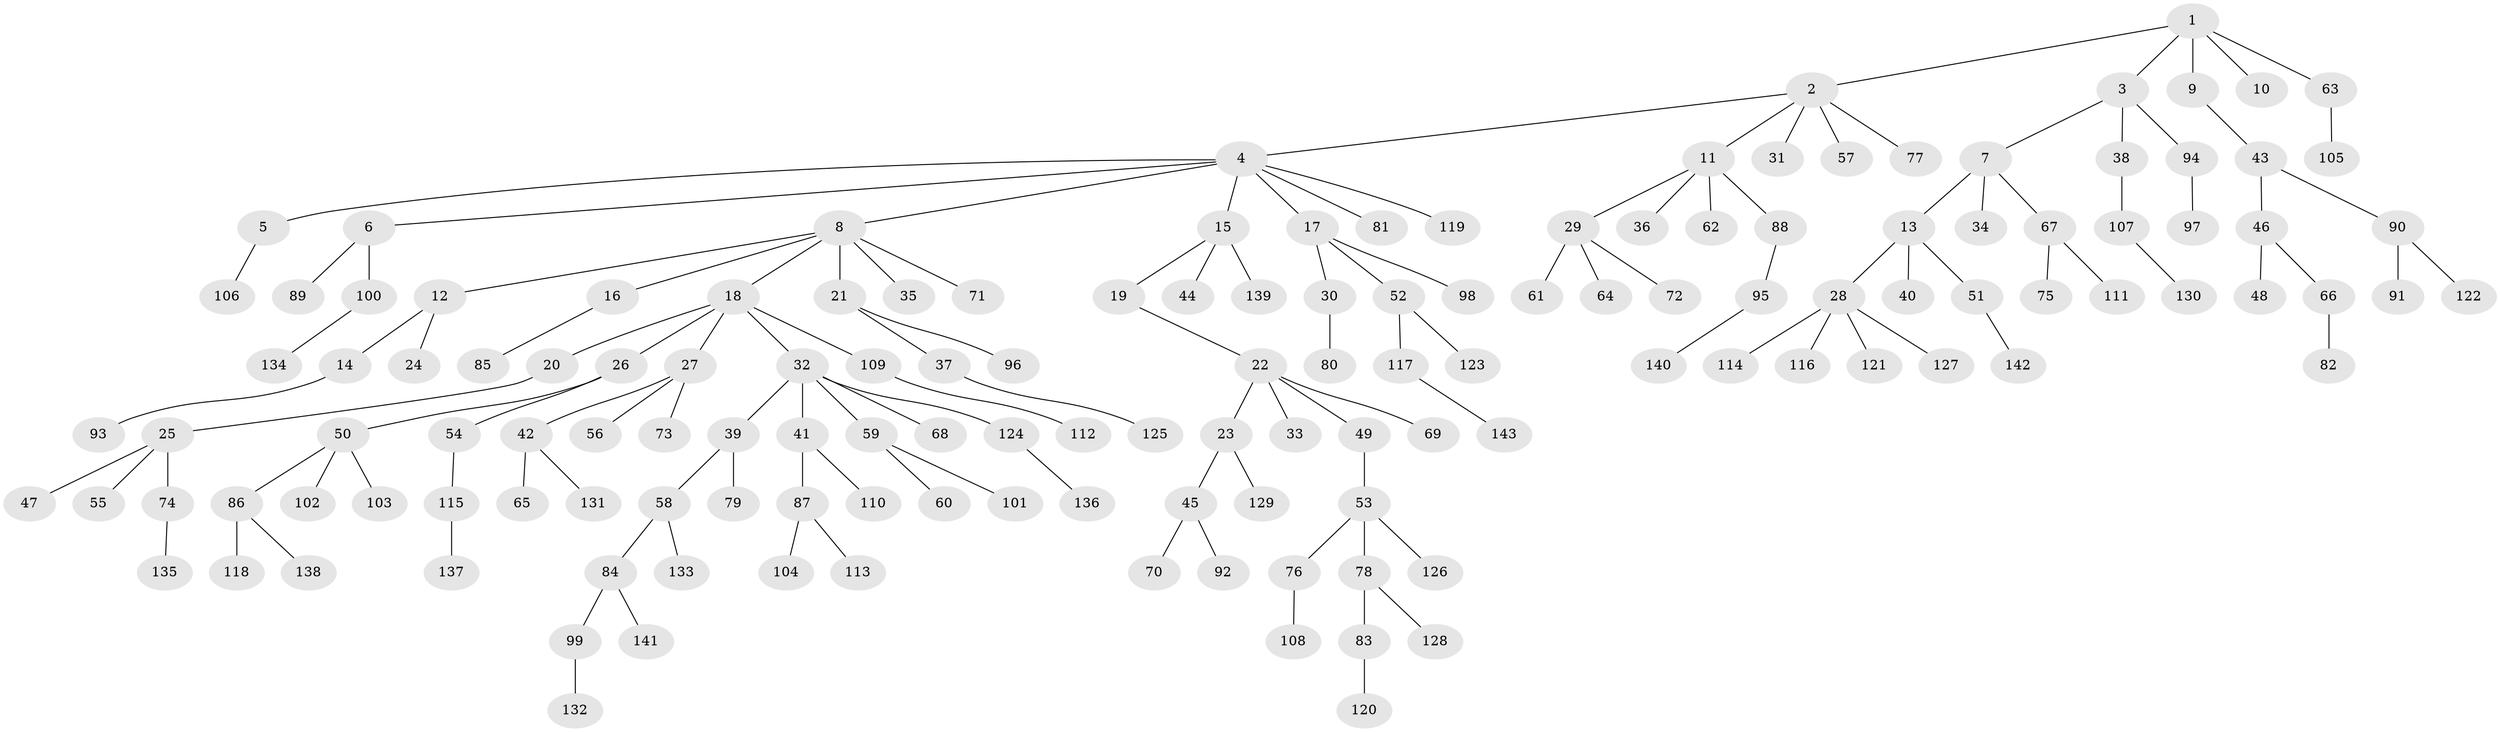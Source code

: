 // Generated by graph-tools (version 1.1) at 2025/50/03/09/25 03:50:23]
// undirected, 143 vertices, 142 edges
graph export_dot {
graph [start="1"]
  node [color=gray90,style=filled];
  1;
  2;
  3;
  4;
  5;
  6;
  7;
  8;
  9;
  10;
  11;
  12;
  13;
  14;
  15;
  16;
  17;
  18;
  19;
  20;
  21;
  22;
  23;
  24;
  25;
  26;
  27;
  28;
  29;
  30;
  31;
  32;
  33;
  34;
  35;
  36;
  37;
  38;
  39;
  40;
  41;
  42;
  43;
  44;
  45;
  46;
  47;
  48;
  49;
  50;
  51;
  52;
  53;
  54;
  55;
  56;
  57;
  58;
  59;
  60;
  61;
  62;
  63;
  64;
  65;
  66;
  67;
  68;
  69;
  70;
  71;
  72;
  73;
  74;
  75;
  76;
  77;
  78;
  79;
  80;
  81;
  82;
  83;
  84;
  85;
  86;
  87;
  88;
  89;
  90;
  91;
  92;
  93;
  94;
  95;
  96;
  97;
  98;
  99;
  100;
  101;
  102;
  103;
  104;
  105;
  106;
  107;
  108;
  109;
  110;
  111;
  112;
  113;
  114;
  115;
  116;
  117;
  118;
  119;
  120;
  121;
  122;
  123;
  124;
  125;
  126;
  127;
  128;
  129;
  130;
  131;
  132;
  133;
  134;
  135;
  136;
  137;
  138;
  139;
  140;
  141;
  142;
  143;
  1 -- 2;
  1 -- 3;
  1 -- 9;
  1 -- 10;
  1 -- 63;
  2 -- 4;
  2 -- 11;
  2 -- 31;
  2 -- 57;
  2 -- 77;
  3 -- 7;
  3 -- 38;
  3 -- 94;
  4 -- 5;
  4 -- 6;
  4 -- 8;
  4 -- 15;
  4 -- 17;
  4 -- 81;
  4 -- 119;
  5 -- 106;
  6 -- 89;
  6 -- 100;
  7 -- 13;
  7 -- 34;
  7 -- 67;
  8 -- 12;
  8 -- 16;
  8 -- 18;
  8 -- 21;
  8 -- 35;
  8 -- 71;
  9 -- 43;
  11 -- 29;
  11 -- 36;
  11 -- 62;
  11 -- 88;
  12 -- 14;
  12 -- 24;
  13 -- 28;
  13 -- 40;
  13 -- 51;
  14 -- 93;
  15 -- 19;
  15 -- 44;
  15 -- 139;
  16 -- 85;
  17 -- 30;
  17 -- 52;
  17 -- 98;
  18 -- 20;
  18 -- 26;
  18 -- 27;
  18 -- 32;
  18 -- 109;
  19 -- 22;
  20 -- 25;
  21 -- 37;
  21 -- 96;
  22 -- 23;
  22 -- 33;
  22 -- 49;
  22 -- 69;
  23 -- 45;
  23 -- 129;
  25 -- 47;
  25 -- 55;
  25 -- 74;
  26 -- 50;
  26 -- 54;
  27 -- 42;
  27 -- 56;
  27 -- 73;
  28 -- 114;
  28 -- 116;
  28 -- 121;
  28 -- 127;
  29 -- 61;
  29 -- 64;
  29 -- 72;
  30 -- 80;
  32 -- 39;
  32 -- 41;
  32 -- 59;
  32 -- 68;
  32 -- 124;
  37 -- 125;
  38 -- 107;
  39 -- 58;
  39 -- 79;
  41 -- 87;
  41 -- 110;
  42 -- 65;
  42 -- 131;
  43 -- 46;
  43 -- 90;
  45 -- 70;
  45 -- 92;
  46 -- 48;
  46 -- 66;
  49 -- 53;
  50 -- 86;
  50 -- 102;
  50 -- 103;
  51 -- 142;
  52 -- 117;
  52 -- 123;
  53 -- 76;
  53 -- 78;
  53 -- 126;
  54 -- 115;
  58 -- 84;
  58 -- 133;
  59 -- 60;
  59 -- 101;
  63 -- 105;
  66 -- 82;
  67 -- 75;
  67 -- 111;
  74 -- 135;
  76 -- 108;
  78 -- 83;
  78 -- 128;
  83 -- 120;
  84 -- 99;
  84 -- 141;
  86 -- 118;
  86 -- 138;
  87 -- 104;
  87 -- 113;
  88 -- 95;
  90 -- 91;
  90 -- 122;
  94 -- 97;
  95 -- 140;
  99 -- 132;
  100 -- 134;
  107 -- 130;
  109 -- 112;
  115 -- 137;
  117 -- 143;
  124 -- 136;
}
